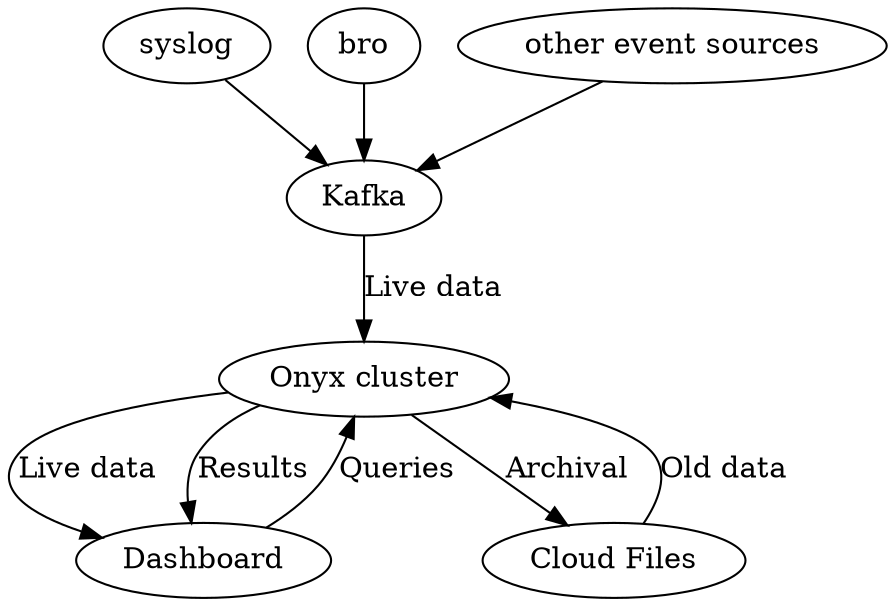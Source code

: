 digraph desdemona {
        onyx [label="Onyx cluster"];

        subgraph frontend {
                dashboard [label="Dashboard"];                
        }       

        dashboard -> onyx [label="Queries"];
        onyx -> dashboard [label="Live data"];
        onyx -> dashboard [label="Results"];        

        subgraph envs {
                syslog;                
                bro [label="bro"];                
                misc [label="other event sources"];               
        }

        kafka [label="Kafka"];                
        syslog, bro, misc -> kafka;
        kafka -> onyx [label="Live data"];        

        cloudfiles [label="Cloud Files"];
        cloudfiles -> onyx [label="Old data"];        
        onyx -> cloudfiles [label="Archival"];        
}
